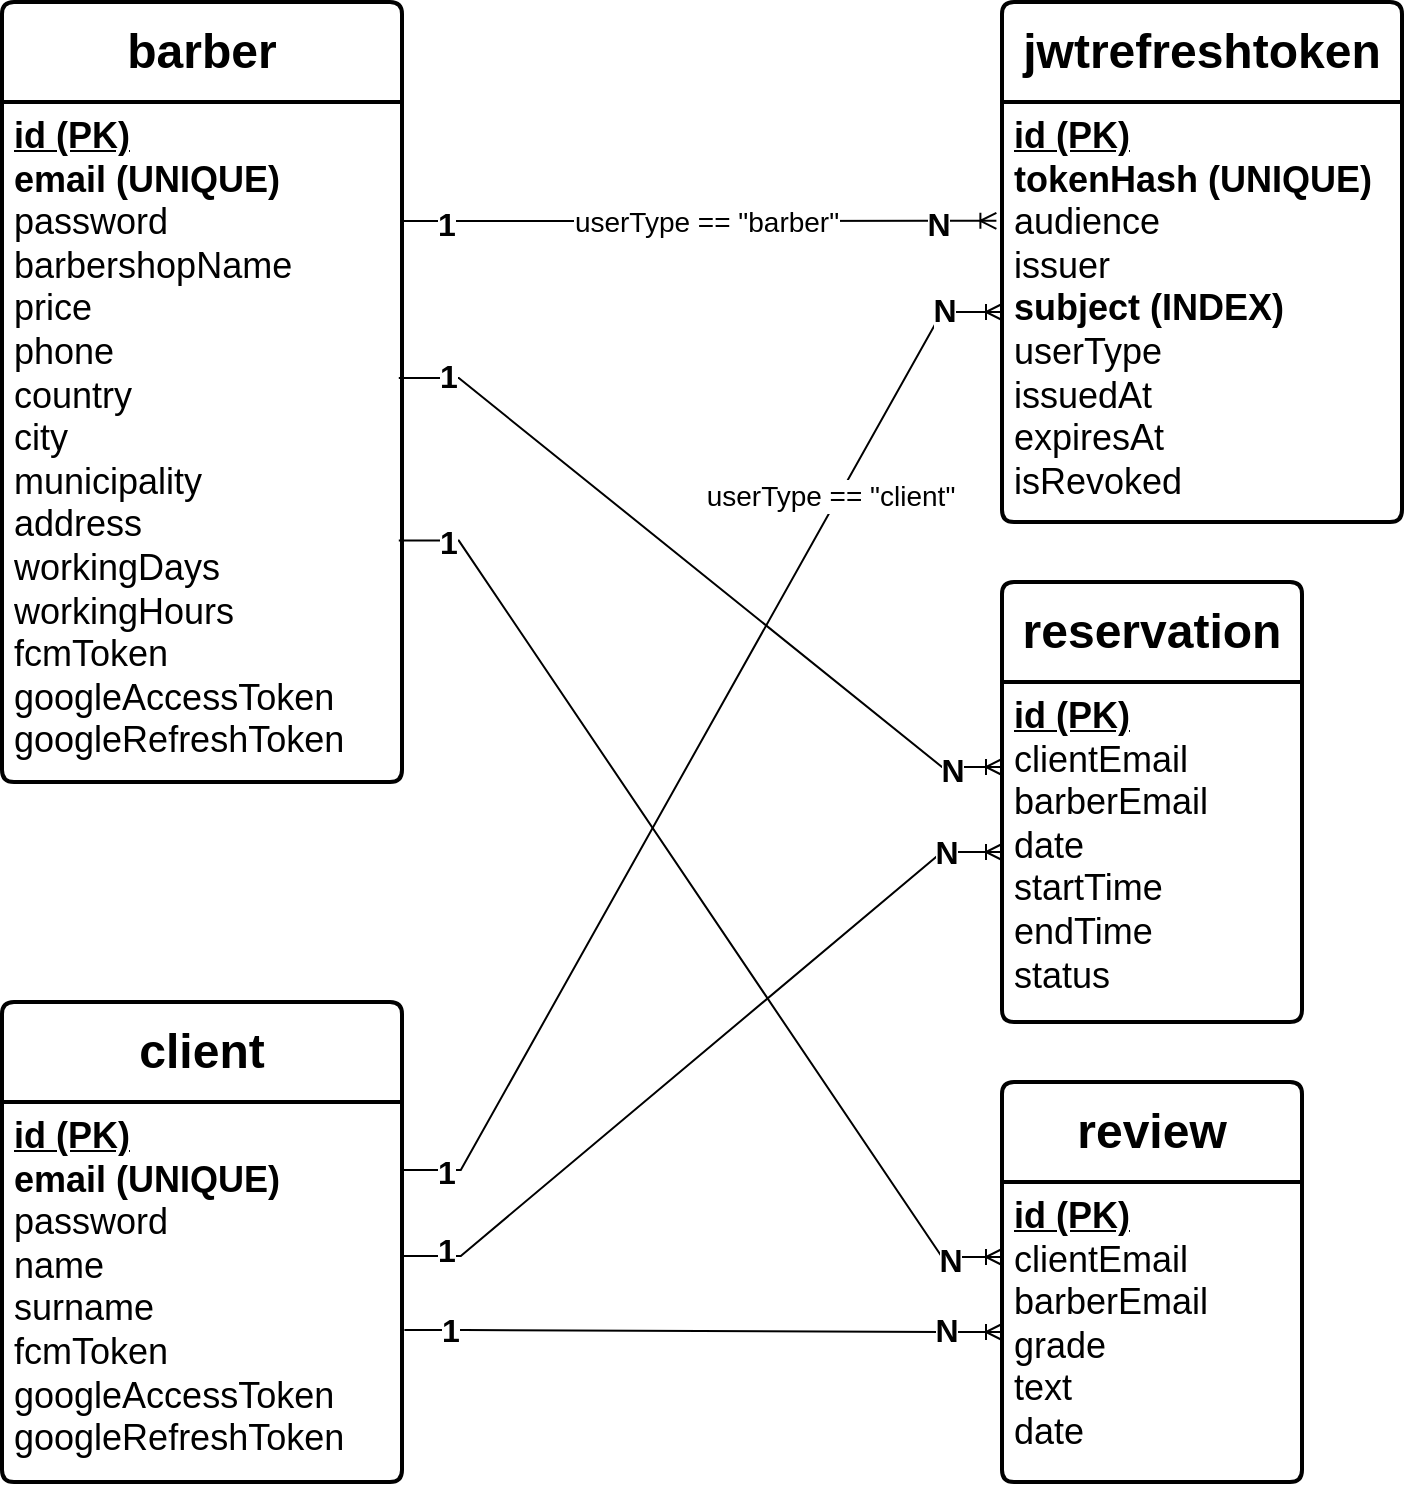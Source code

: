 <mxfile version="28.2.5">
  <diagram id="Sjotk6lPBAAjNjVGaEaP" name="Page-1">
    <mxGraphModel dx="632" dy="379" grid="1" gridSize="10" guides="1" tooltips="1" connect="1" arrows="1" fold="1" page="1" pageScale="1" pageWidth="1100" pageHeight="850" math="0" shadow="0">
      <root>
        <mxCell id="0" />
        <mxCell id="1" parent="0" />
        <mxCell id="C9VTEmcrlEpHp83RRkDN-33" value="&lt;font style=&quot;font-size: 24px;&quot;&gt;&lt;b&gt;client&lt;/b&gt;&lt;/font&gt;" style="swimlane;childLayout=stackLayout;horizontal=1;startSize=50;horizontalStack=0;rounded=1;fontSize=14;fontStyle=0;strokeWidth=2;resizeParent=0;resizeLast=1;shadow=0;dashed=0;align=center;arcSize=4;whiteSpace=wrap;html=1;" parent="1" vertex="1">
          <mxGeometry x="120" y="550" width="200" height="240" as="geometry" />
        </mxCell>
        <mxCell id="C9VTEmcrlEpHp83RRkDN-34" value="&lt;font style=&quot;font-size: 18px;&quot;&gt;&lt;b&gt;&lt;u&gt;id (PK)&lt;/u&gt;&lt;/b&gt;&lt;br&gt;&lt;b&gt;email (UNIQUE)&lt;br&gt;&lt;/b&gt;password&lt;/font&gt;&lt;div&gt;&lt;font style=&quot;font-size: 18px;&quot;&gt;name&lt;/font&gt;&lt;/div&gt;&lt;div&gt;&lt;font style=&quot;font-size: 18px;&quot;&gt;surname&lt;br&gt;&lt;/font&gt;&lt;div&gt;&lt;font style=&quot;font-size: 18px;&quot;&gt;fcmToken&lt;/font&gt;&lt;/div&gt;&lt;div&gt;&lt;font style=&quot;font-size: 18px;&quot;&gt;googleAccessToken&lt;/font&gt;&lt;/div&gt;&lt;div&gt;&lt;font style=&quot;font-size: 18px;&quot;&gt;googleRefreshToken&lt;/font&gt;&lt;/div&gt;&lt;/div&gt;" style="align=left;strokeColor=none;fillColor=none;spacingLeft=4;spacingRight=4;fontSize=12;verticalAlign=top;resizable=0;rotatable=0;part=1;html=1;whiteSpace=wrap;" parent="C9VTEmcrlEpHp83RRkDN-33" vertex="1">
          <mxGeometry y="50" width="200" height="190" as="geometry" />
        </mxCell>
        <mxCell id="C9VTEmcrlEpHp83RRkDN-35" value="&lt;font style=&quot;font-size: 24px;&quot;&gt;&lt;b&gt;jwtrefreshtoken&lt;/b&gt;&lt;/font&gt;" style="swimlane;childLayout=stackLayout;horizontal=1;startSize=50;horizontalStack=0;rounded=1;fontSize=14;fontStyle=0;strokeWidth=2;resizeParent=0;resizeLast=1;shadow=0;dashed=0;align=center;arcSize=4;whiteSpace=wrap;html=1;" parent="1" vertex="1">
          <mxGeometry x="620" y="50" width="200" height="260" as="geometry" />
        </mxCell>
        <mxCell id="C9VTEmcrlEpHp83RRkDN-36" value="&lt;font style=&quot;font-size: 18px;&quot;&gt;&lt;b&gt;&lt;u&gt;id (PK)&lt;/u&gt;&lt;/b&gt;&lt;br&gt;&lt;b&gt;tokenHash (UNIQUE)&lt;/b&gt;&lt;br&gt;&lt;/font&gt;&lt;div&gt;&lt;font style=&quot;font-size: 18px;&quot;&gt;audience&lt;/font&gt;&lt;/div&gt;&lt;div&gt;&lt;font style=&quot;font-size: 18px;&quot;&gt;issuer&lt;/font&gt;&lt;/div&gt;&lt;div&gt;&lt;font style=&quot;font-size: 18px;&quot;&gt;&lt;b&gt;subject (INDEX)&lt;/b&gt;&lt;/font&gt;&lt;/div&gt;&lt;div&gt;&lt;font style=&quot;font-size: 18px;&quot;&gt;userType&lt;/font&gt;&lt;/div&gt;&lt;div&gt;&lt;font style=&quot;font-size: 18px;&quot;&gt;issuedAt&lt;/font&gt;&lt;/div&gt;&lt;div&gt;&lt;font style=&quot;font-size: 18px;&quot;&gt;expiresAt&lt;/font&gt;&lt;/div&gt;&lt;div&gt;&lt;font style=&quot;font-size: 18px;&quot;&gt;isRevoked&lt;/font&gt;&lt;/div&gt;" style="align=left;strokeColor=none;fillColor=none;spacingLeft=4;spacingRight=4;fontSize=12;verticalAlign=top;resizable=0;rotatable=0;part=1;html=1;whiteSpace=wrap;" parent="C9VTEmcrlEpHp83RRkDN-35" vertex="1">
          <mxGeometry y="50" width="200" height="210" as="geometry" />
        </mxCell>
        <mxCell id="C9VTEmcrlEpHp83RRkDN-37" value="&lt;font style=&quot;font-size: 24px;&quot;&gt;&lt;b&gt;reservation&lt;/b&gt;&lt;/font&gt;" style="swimlane;childLayout=stackLayout;horizontal=1;startSize=50;horizontalStack=0;rounded=1;fontSize=14;fontStyle=0;strokeWidth=2;resizeParent=0;resizeLast=1;shadow=0;dashed=0;align=center;arcSize=4;whiteSpace=wrap;html=1;" parent="1" vertex="1">
          <mxGeometry x="620" y="340" width="150" height="220" as="geometry" />
        </mxCell>
        <mxCell id="C9VTEmcrlEpHp83RRkDN-38" value="&lt;font style=&quot;font-size: 18px;&quot;&gt;&lt;b&gt;&lt;u&gt;id (PK)&lt;/u&gt;&lt;/b&gt;&lt;br&gt;clientEmail&lt;/font&gt;&lt;div&gt;&lt;font style=&quot;font-size: 18px;&quot;&gt;barberEmail&lt;/font&gt;&lt;/div&gt;&lt;div&gt;&lt;font style=&quot;font-size: 18px;&quot;&gt;date&lt;/font&gt;&lt;/div&gt;&lt;div&gt;&lt;font style=&quot;font-size: 18px;&quot;&gt;startTime&lt;/font&gt;&lt;/div&gt;&lt;div&gt;&lt;font style=&quot;font-size: 18px;&quot;&gt;endTime&lt;/font&gt;&lt;/div&gt;&lt;div&gt;&lt;font style=&quot;font-size: 18px;&quot;&gt;status&lt;/font&gt;&lt;/div&gt;" style="align=left;strokeColor=none;fillColor=none;spacingLeft=4;spacingRight=4;fontSize=12;verticalAlign=top;resizable=0;rotatable=0;part=1;html=1;whiteSpace=wrap;" parent="C9VTEmcrlEpHp83RRkDN-37" vertex="1">
          <mxGeometry y="50" width="150" height="170" as="geometry" />
        </mxCell>
        <mxCell id="5Di6-5VFDs5w-9dV2QuV-3" value="&lt;span style=&quot;font-size: 24px;&quot;&gt;&lt;b&gt;barber&lt;/b&gt;&lt;/span&gt;" style="swimlane;childLayout=stackLayout;horizontal=1;startSize=50;horizontalStack=0;rounded=1;fontSize=14;fontStyle=0;strokeWidth=2;resizeParent=0;resizeLast=1;shadow=0;dashed=0;align=center;arcSize=4;whiteSpace=wrap;html=1;" vertex="1" parent="1">
          <mxGeometry x="120" y="50" width="200" height="390" as="geometry" />
        </mxCell>
        <mxCell id="5Di6-5VFDs5w-9dV2QuV-4" value="&lt;font style=&quot;font-size: 18px;&quot;&gt;&lt;font style=&quot;&quot;&gt;&lt;b&gt;&lt;u&gt;id (PK)&lt;/u&gt;&lt;/b&gt;&lt;br&gt;&lt;/font&gt;&lt;font style=&quot;&quot;&gt;&lt;b&gt;email (UNIQUE)&lt;/b&gt;&lt;br&gt;&lt;/font&gt;&lt;font style=&quot;&quot;&gt;password&lt;br&gt;&lt;/font&gt;&lt;font style=&quot;&quot;&gt;barbershopName&lt;br&gt;&lt;/font&gt;price&lt;br style=&quot;&quot;&gt;phone&lt;br style=&quot;&quot;&gt;country&lt;br style=&quot;&quot;&gt;city&lt;br style=&quot;&quot;&gt;municipality&lt;br style=&quot;&quot;&gt;address&lt;br style=&quot;&quot;&gt;workingDays&lt;br style=&quot;&quot;&gt;workingHours&lt;br style=&quot;&quot;&gt;fcmToken&lt;br style=&quot;&quot;&gt;googleAccessToken&lt;br style=&quot;&quot;&gt;googleRefreshToken&lt;/font&gt;" style="align=left;strokeColor=none;fillColor=none;spacingLeft=4;spacingRight=4;fontSize=12;verticalAlign=top;resizable=0;rotatable=0;part=1;html=1;whiteSpace=wrap;" vertex="1" parent="5Di6-5VFDs5w-9dV2QuV-3">
          <mxGeometry y="50" width="200" height="340" as="geometry" />
        </mxCell>
        <mxCell id="5Di6-5VFDs5w-9dV2QuV-5" value="&lt;font style=&quot;font-size: 24px;&quot;&gt;&lt;b&gt;review&lt;/b&gt;&lt;/font&gt;" style="swimlane;childLayout=stackLayout;horizontal=1;startSize=50;horizontalStack=0;rounded=1;fontSize=14;fontStyle=0;strokeWidth=2;resizeParent=0;resizeLast=1;shadow=0;dashed=0;align=center;arcSize=4;whiteSpace=wrap;html=1;" vertex="1" parent="1">
          <mxGeometry x="620" y="590" width="150" height="200" as="geometry" />
        </mxCell>
        <mxCell id="5Di6-5VFDs5w-9dV2QuV-6" value="&lt;font style=&quot;font-size: 18px;&quot;&gt;&lt;b&gt;&lt;u&gt;id (PK)&lt;/u&gt;&lt;/b&gt;&lt;br&gt;clientEmail&lt;/font&gt;&lt;div&gt;&lt;font style=&quot;font-size: 18px;&quot;&gt;barberEmail&lt;/font&gt;&lt;/div&gt;&lt;div&gt;&lt;font style=&quot;font-size: 18px;&quot;&gt;grade&lt;/font&gt;&lt;/div&gt;&lt;div&gt;&lt;font style=&quot;font-size: 18px;&quot;&gt;text&lt;/font&gt;&lt;/div&gt;&lt;div&gt;&lt;font style=&quot;font-size: 18px;&quot;&gt;date&lt;/font&gt;&lt;/div&gt;" style="align=left;strokeColor=none;fillColor=none;spacingLeft=4;spacingRight=4;fontSize=12;verticalAlign=top;resizable=0;rotatable=0;part=1;html=1;whiteSpace=wrap;" vertex="1" parent="5Di6-5VFDs5w-9dV2QuV-5">
          <mxGeometry y="50" width="150" height="150" as="geometry" />
        </mxCell>
        <mxCell id="5Di6-5VFDs5w-9dV2QuV-7" value="" style="edgeStyle=entityRelationEdgeStyle;fontSize=12;html=1;endArrow=ERoneToMany;rounded=0;exitX=1.004;exitY=0.175;exitDx=0;exitDy=0;exitPerimeter=0;entryX=-0.014;entryY=0.283;entryDx=0;entryDy=0;entryPerimeter=0;" edge="1" parent="1" source="5Di6-5VFDs5w-9dV2QuV-4" target="C9VTEmcrlEpHp83RRkDN-36">
          <mxGeometry width="100" height="100" relative="1" as="geometry">
            <mxPoint x="380" y="360" as="sourcePoint" />
            <mxPoint x="480" y="260" as="targetPoint" />
          </mxGeometry>
        </mxCell>
        <mxCell id="5Di6-5VFDs5w-9dV2QuV-13" value="&lt;font style=&quot;font-size: 16px;&quot;&gt;&lt;b style=&quot;&quot;&gt;1&lt;/b&gt;&lt;/font&gt;" style="edgeLabel;html=1;align=center;verticalAlign=middle;resizable=0;points=[];" vertex="1" connectable="0" parent="5Di6-5VFDs5w-9dV2QuV-7">
          <mxGeometry x="-0.858" y="-1" relative="1" as="geometry">
            <mxPoint as="offset" />
          </mxGeometry>
        </mxCell>
        <mxCell id="5Di6-5VFDs5w-9dV2QuV-14" value="&lt;font style=&quot;font-size: 16px;&quot;&gt;&lt;b&gt;N&lt;/b&gt;&lt;/font&gt;" style="edgeLabel;html=1;align=center;verticalAlign=middle;resizable=0;points=[];" vertex="1" connectable="0" parent="5Di6-5VFDs5w-9dV2QuV-7">
          <mxGeometry x="0.798" y="-1" relative="1" as="geometry">
            <mxPoint as="offset" />
          </mxGeometry>
        </mxCell>
        <mxCell id="5Di6-5VFDs5w-9dV2QuV-25" value="&lt;font style=&quot;font-size: 14px;&quot;&gt;userType == &quot;barber&quot;&lt;/font&gt;" style="edgeLabel;html=1;align=center;verticalAlign=middle;resizable=0;points=[];" vertex="1" connectable="0" parent="5Di6-5VFDs5w-9dV2QuV-7">
          <mxGeometry x="0.016" relative="1" as="geometry">
            <mxPoint as="offset" />
          </mxGeometry>
        </mxCell>
        <mxCell id="5Di6-5VFDs5w-9dV2QuV-8" value="" style="edgeStyle=entityRelationEdgeStyle;fontSize=12;html=1;endArrow=ERoneToMany;rounded=0;exitX=0.992;exitY=0.406;exitDx=0;exitDy=0;exitPerimeter=0;entryX=0;entryY=0.25;entryDx=0;entryDy=0;" edge="1" parent="1" source="5Di6-5VFDs5w-9dV2QuV-4" target="C9VTEmcrlEpHp83RRkDN-38">
          <mxGeometry width="100" height="100" relative="1" as="geometry">
            <mxPoint x="380" y="480" as="sourcePoint" />
            <mxPoint x="480" y="380" as="targetPoint" />
          </mxGeometry>
        </mxCell>
        <mxCell id="5Di6-5VFDs5w-9dV2QuV-15" value="&lt;font style=&quot;font-size: 16px;&quot;&gt;&lt;b&gt;1&lt;/b&gt;&lt;/font&gt;" style="edgeLabel;html=1;align=center;verticalAlign=middle;resizable=0;points=[];" vertex="1" connectable="0" parent="5Di6-5VFDs5w-9dV2QuV-8">
          <mxGeometry x="-0.868" y="1" relative="1" as="geometry">
            <mxPoint as="offset" />
          </mxGeometry>
        </mxCell>
        <mxCell id="5Di6-5VFDs5w-9dV2QuV-16" value="&lt;font style=&quot;font-size: 16px;&quot;&gt;&lt;b&gt;N&lt;/b&gt;&lt;/font&gt;" style="edgeLabel;html=1;align=center;verticalAlign=middle;resizable=0;points=[];" vertex="1" connectable="0" parent="5Di6-5VFDs5w-9dV2QuV-8">
          <mxGeometry x="0.864" y="-1" relative="1" as="geometry">
            <mxPoint as="offset" />
          </mxGeometry>
        </mxCell>
        <mxCell id="5Di6-5VFDs5w-9dV2QuV-9" value="" style="edgeStyle=entityRelationEdgeStyle;fontSize=12;html=1;endArrow=ERoneToMany;rounded=0;exitX=0.992;exitY=0.645;exitDx=0;exitDy=0;exitPerimeter=0;entryX=0;entryY=0.25;entryDx=0;entryDy=0;" edge="1" parent="1" source="5Di6-5VFDs5w-9dV2QuV-4" target="5Di6-5VFDs5w-9dV2QuV-6">
          <mxGeometry width="100" height="100" relative="1" as="geometry">
            <mxPoint x="380" y="410" as="sourcePoint" />
            <mxPoint x="480" y="310" as="targetPoint" />
          </mxGeometry>
        </mxCell>
        <mxCell id="5Di6-5VFDs5w-9dV2QuV-17" value="&lt;font style=&quot;font-size: 16px;&quot;&gt;&lt;b&gt;1&lt;/b&gt;&lt;/font&gt;" style="edgeLabel;html=1;align=center;verticalAlign=middle;resizable=0;points=[];" vertex="1" connectable="0" parent="5Di6-5VFDs5w-9dV2QuV-9">
          <mxGeometry x="-0.901" relative="1" as="geometry">
            <mxPoint as="offset" />
          </mxGeometry>
        </mxCell>
        <mxCell id="5Di6-5VFDs5w-9dV2QuV-22" value="&lt;font style=&quot;font-size: 16px;&quot;&gt;&lt;b&gt;N&lt;/b&gt;&lt;/font&gt;" style="edgeLabel;html=1;align=center;verticalAlign=middle;resizable=0;points=[];" vertex="1" connectable="0" parent="5Di6-5VFDs5w-9dV2QuV-9">
          <mxGeometry x="0.894" y="-1" relative="1" as="geometry">
            <mxPoint as="offset" />
          </mxGeometry>
        </mxCell>
        <mxCell id="5Di6-5VFDs5w-9dV2QuV-10" value="" style="edgeStyle=entityRelationEdgeStyle;fontSize=12;html=1;endArrow=ERoneToMany;rounded=0;exitX=0.997;exitY=0.179;exitDx=0;exitDy=0;exitPerimeter=0;entryX=0;entryY=0.5;entryDx=0;entryDy=0;" edge="1" parent="1" source="C9VTEmcrlEpHp83RRkDN-34" target="C9VTEmcrlEpHp83RRkDN-36">
          <mxGeometry width="100" height="100" relative="1" as="geometry">
            <mxPoint x="390" y="600" as="sourcePoint" />
            <mxPoint x="490" y="500" as="targetPoint" />
          </mxGeometry>
        </mxCell>
        <mxCell id="5Di6-5VFDs5w-9dV2QuV-18" value="&lt;font style=&quot;font-size: 16px;&quot;&gt;&lt;b&gt;1&lt;/b&gt;&lt;/font&gt;" style="edgeLabel;html=1;align=center;verticalAlign=middle;resizable=0;points=[];" vertex="1" connectable="0" parent="5Di6-5VFDs5w-9dV2QuV-10">
          <mxGeometry x="-0.921" y="-1" relative="1" as="geometry">
            <mxPoint as="offset" />
          </mxGeometry>
        </mxCell>
        <mxCell id="5Di6-5VFDs5w-9dV2QuV-24" value="&lt;font style=&quot;font-size: 16px;&quot;&gt;&lt;b&gt;N&lt;/b&gt;&lt;/font&gt;" style="edgeLabel;html=1;align=center;verticalAlign=middle;resizable=0;points=[];" vertex="1" connectable="0" parent="5Di6-5VFDs5w-9dV2QuV-10">
          <mxGeometry x="0.893" y="1" relative="1" as="geometry">
            <mxPoint as="offset" />
          </mxGeometry>
        </mxCell>
        <mxCell id="5Di6-5VFDs5w-9dV2QuV-26" value="&lt;font style=&quot;font-size: 14px;&quot;&gt;userType == &quot;client&quot;&lt;/font&gt;" style="edgeLabel;html=1;align=center;verticalAlign=middle;resizable=0;points=[];" vertex="1" connectable="0" parent="5Di6-5VFDs5w-9dV2QuV-10">
          <mxGeometry x="0.502" y="4" relative="1" as="geometry">
            <mxPoint as="offset" />
          </mxGeometry>
        </mxCell>
        <mxCell id="5Di6-5VFDs5w-9dV2QuV-11" value="" style="edgeStyle=entityRelationEdgeStyle;fontSize=12;html=1;endArrow=ERoneToMany;rounded=0;exitX=0.997;exitY=0.405;exitDx=0;exitDy=0;exitPerimeter=0;entryX=0;entryY=0.5;entryDx=0;entryDy=0;" edge="1" parent="1" source="C9VTEmcrlEpHp83RRkDN-34" target="C9VTEmcrlEpHp83RRkDN-38">
          <mxGeometry width="100" height="100" relative="1" as="geometry">
            <mxPoint x="390" y="590" as="sourcePoint" />
            <mxPoint x="490" y="490" as="targetPoint" />
          </mxGeometry>
        </mxCell>
        <mxCell id="5Di6-5VFDs5w-9dV2QuV-19" value="&lt;font style=&quot;font-size: 16px;&quot;&gt;&lt;b&gt;1&lt;/b&gt;&lt;/font&gt;" style="edgeLabel;html=1;align=center;verticalAlign=middle;resizable=0;points=[];" vertex="1" connectable="0" parent="5Di6-5VFDs5w-9dV2QuV-11">
          <mxGeometry x="-0.883" y="3" relative="1" as="geometry">
            <mxPoint as="offset" />
          </mxGeometry>
        </mxCell>
        <mxCell id="5Di6-5VFDs5w-9dV2QuV-21" value="&lt;font style=&quot;font-size: 16px;&quot;&gt;&lt;b&gt;N&lt;/b&gt;&lt;/font&gt;" style="edgeLabel;html=1;align=center;verticalAlign=middle;resizable=0;points=[];" vertex="1" connectable="0" parent="5Di6-5VFDs5w-9dV2QuV-11">
          <mxGeometry x="0.848" relative="1" as="geometry">
            <mxPoint as="offset" />
          </mxGeometry>
        </mxCell>
        <mxCell id="5Di6-5VFDs5w-9dV2QuV-12" value="" style="edgeStyle=entityRelationEdgeStyle;fontSize=12;html=1;endArrow=ERoneToMany;rounded=0;exitX=1.006;exitY=0.6;exitDx=0;exitDy=0;exitPerimeter=0;entryX=0;entryY=0.5;entryDx=0;entryDy=0;" edge="1" parent="1" source="C9VTEmcrlEpHp83RRkDN-34" target="5Di6-5VFDs5w-9dV2QuV-6">
          <mxGeometry width="100" height="100" relative="1" as="geometry">
            <mxPoint x="390" y="590" as="sourcePoint" />
            <mxPoint x="490" y="490" as="targetPoint" />
          </mxGeometry>
        </mxCell>
        <mxCell id="5Di6-5VFDs5w-9dV2QuV-20" value="&lt;font style=&quot;font-size: 16px;&quot;&gt;&lt;b&gt;1&lt;/b&gt;&lt;/font&gt;" style="edgeLabel;html=1;align=center;verticalAlign=middle;resizable=0;points=[];" vertex="1" connectable="0" parent="5Di6-5VFDs5w-9dV2QuV-12">
          <mxGeometry x="-0.85" relative="1" as="geometry">
            <mxPoint as="offset" />
          </mxGeometry>
        </mxCell>
        <mxCell id="5Di6-5VFDs5w-9dV2QuV-23" value="&lt;font style=&quot;font-size: 16px;&quot;&gt;&lt;b&gt;N&lt;/b&gt;&lt;/font&gt;" style="edgeLabel;html=1;align=center;verticalAlign=middle;resizable=0;points=[];" vertex="1" connectable="0" parent="5Di6-5VFDs5w-9dV2QuV-12">
          <mxGeometry x="0.81" y="1" relative="1" as="geometry">
            <mxPoint as="offset" />
          </mxGeometry>
        </mxCell>
      </root>
    </mxGraphModel>
  </diagram>
</mxfile>
